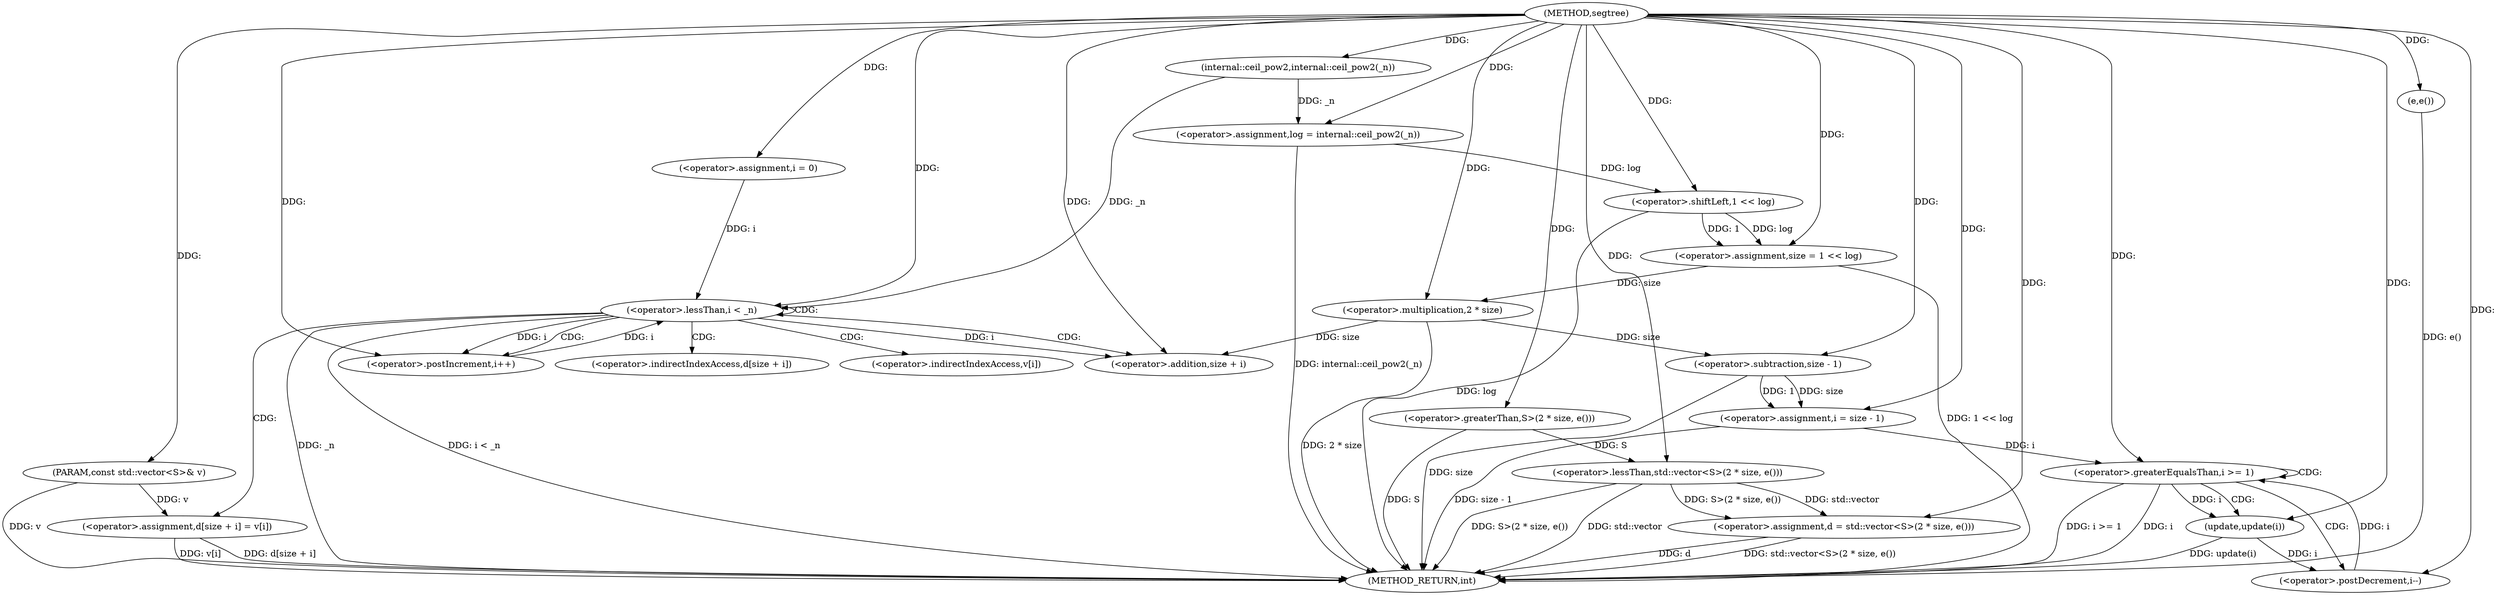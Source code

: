 digraph "segtree" {  
"1000159" [label = "(METHOD,segtree)" ]
"1000216" [label = "(METHOD_RETURN,int)" ]
"1000160" [label = "(PARAM,const std::vector<S>& v)" ]
"1000162" [label = "(<operator>.assignment,log = internal::ceil_pow2(_n))" ]
"1000166" [label = "(<operator>.assignment,size = 1 << log)" ]
"1000171" [label = "(<operator>.assignment,d = std::vector<S>(2 * size, e()))" ]
"1000184" [label = "(<operator>.assignment,i = 0)" ]
"1000187" [label = "(<operator>.lessThan,i < _n)" ]
"1000190" [label = "(<operator>.postIncrement,i++)" ]
"1000192" [label = "(<operator>.assignment,d[size + i] = v[i])" ]
"1000203" [label = "(<operator>.assignment,i = size - 1)" ]
"1000208" [label = "(<operator>.greaterEqualsThan,i >= 1)" ]
"1000211" [label = "(<operator>.postDecrement,i--)" ]
"1000164" [label = "(internal::ceil_pow2,internal::ceil_pow2(_n))" ]
"1000168" [label = "(<operator>.shiftLeft,1 << log)" ]
"1000173" [label = "(<operator>.lessThan,std::vector<S>(2 * size, e()))" ]
"1000214" [label = "(update,update(i))" ]
"1000175" [label = "(<operator>.greaterThan,S>(2 * size, e()))" ]
"1000205" [label = "(<operator>.subtraction,size - 1)" ]
"1000178" [label = "(<operator>.multiplication,2 * size)" ]
"1000181" [label = "(e,e())" ]
"1000195" [label = "(<operator>.addition,size + i)" ]
"1000193" [label = "(<operator>.indirectIndexAccess,d[size + i])" ]
"1000198" [label = "(<operator>.indirectIndexAccess,v[i])" ]
  "1000160" -> "1000216"  [ label = "DDG: v"] 
  "1000162" -> "1000216"  [ label = "DDG: internal::ceil_pow2(_n)"] 
  "1000168" -> "1000216"  [ label = "DDG: log"] 
  "1000166" -> "1000216"  [ label = "DDG: 1 << log"] 
  "1000171" -> "1000216"  [ label = "DDG: d"] 
  "1000178" -> "1000216"  [ label = "DDG: 2 * size"] 
  "1000181" -> "1000216"  [ label = "DDG: e()"] 
  "1000173" -> "1000216"  [ label = "DDG: S>(2 * size, e())"] 
  "1000171" -> "1000216"  [ label = "DDG: std::vector<S>(2 * size, e())"] 
  "1000187" -> "1000216"  [ label = "DDG: _n"] 
  "1000187" -> "1000216"  [ label = "DDG: i < _n"] 
  "1000205" -> "1000216"  [ label = "DDG: size"] 
  "1000203" -> "1000216"  [ label = "DDG: size - 1"] 
  "1000208" -> "1000216"  [ label = "DDG: i"] 
  "1000208" -> "1000216"  [ label = "DDG: i >= 1"] 
  "1000214" -> "1000216"  [ label = "DDG: update(i)"] 
  "1000192" -> "1000216"  [ label = "DDG: d[size + i]"] 
  "1000192" -> "1000216"  [ label = "DDG: v[i]"] 
  "1000175" -> "1000216"  [ label = "DDG: S"] 
  "1000173" -> "1000216"  [ label = "DDG: std::vector"] 
  "1000159" -> "1000160"  [ label = "DDG: "] 
  "1000164" -> "1000162"  [ label = "DDG: _n"] 
  "1000168" -> "1000166"  [ label = "DDG: log"] 
  "1000168" -> "1000166"  [ label = "DDG: 1"] 
  "1000173" -> "1000171"  [ label = "DDG: std::vector"] 
  "1000173" -> "1000171"  [ label = "DDG: S>(2 * size, e())"] 
  "1000159" -> "1000162"  [ label = "DDG: "] 
  "1000159" -> "1000166"  [ label = "DDG: "] 
  "1000159" -> "1000171"  [ label = "DDG: "] 
  "1000159" -> "1000184"  [ label = "DDG: "] 
  "1000160" -> "1000192"  [ label = "DDG: v"] 
  "1000205" -> "1000203"  [ label = "DDG: 1"] 
  "1000205" -> "1000203"  [ label = "DDG: size"] 
  "1000159" -> "1000164"  [ label = "DDG: "] 
  "1000159" -> "1000168"  [ label = "DDG: "] 
  "1000162" -> "1000168"  [ label = "DDG: log"] 
  "1000159" -> "1000173"  [ label = "DDG: "] 
  "1000175" -> "1000173"  [ label = "DDG: S"] 
  "1000184" -> "1000187"  [ label = "DDG: i"] 
  "1000190" -> "1000187"  [ label = "DDG: i"] 
  "1000159" -> "1000187"  [ label = "DDG: "] 
  "1000164" -> "1000187"  [ label = "DDG: _n"] 
  "1000159" -> "1000190"  [ label = "DDG: "] 
  "1000187" -> "1000190"  [ label = "DDG: i"] 
  "1000159" -> "1000203"  [ label = "DDG: "] 
  "1000203" -> "1000208"  [ label = "DDG: i"] 
  "1000211" -> "1000208"  [ label = "DDG: i"] 
  "1000159" -> "1000208"  [ label = "DDG: "] 
  "1000214" -> "1000211"  [ label = "DDG: i"] 
  "1000159" -> "1000211"  [ label = "DDG: "] 
  "1000159" -> "1000175"  [ label = "DDG: "] 
  "1000178" -> "1000205"  [ label = "DDG: size"] 
  "1000159" -> "1000205"  [ label = "DDG: "] 
  "1000208" -> "1000214"  [ label = "DDG: i"] 
  "1000159" -> "1000214"  [ label = "DDG: "] 
  "1000159" -> "1000181"  [ label = "DDG: "] 
  "1000178" -> "1000195"  [ label = "DDG: size"] 
  "1000159" -> "1000195"  [ label = "DDG: "] 
  "1000187" -> "1000195"  [ label = "DDG: i"] 
  "1000159" -> "1000178"  [ label = "DDG: "] 
  "1000166" -> "1000178"  [ label = "DDG: size"] 
  "1000187" -> "1000195"  [ label = "CDG: "] 
  "1000187" -> "1000193"  [ label = "CDG: "] 
  "1000187" -> "1000192"  [ label = "CDG: "] 
  "1000187" -> "1000198"  [ label = "CDG: "] 
  "1000187" -> "1000190"  [ label = "CDG: "] 
  "1000187" -> "1000187"  [ label = "CDG: "] 
  "1000208" -> "1000208"  [ label = "CDG: "] 
  "1000208" -> "1000211"  [ label = "CDG: "] 
  "1000208" -> "1000214"  [ label = "CDG: "] 
}

